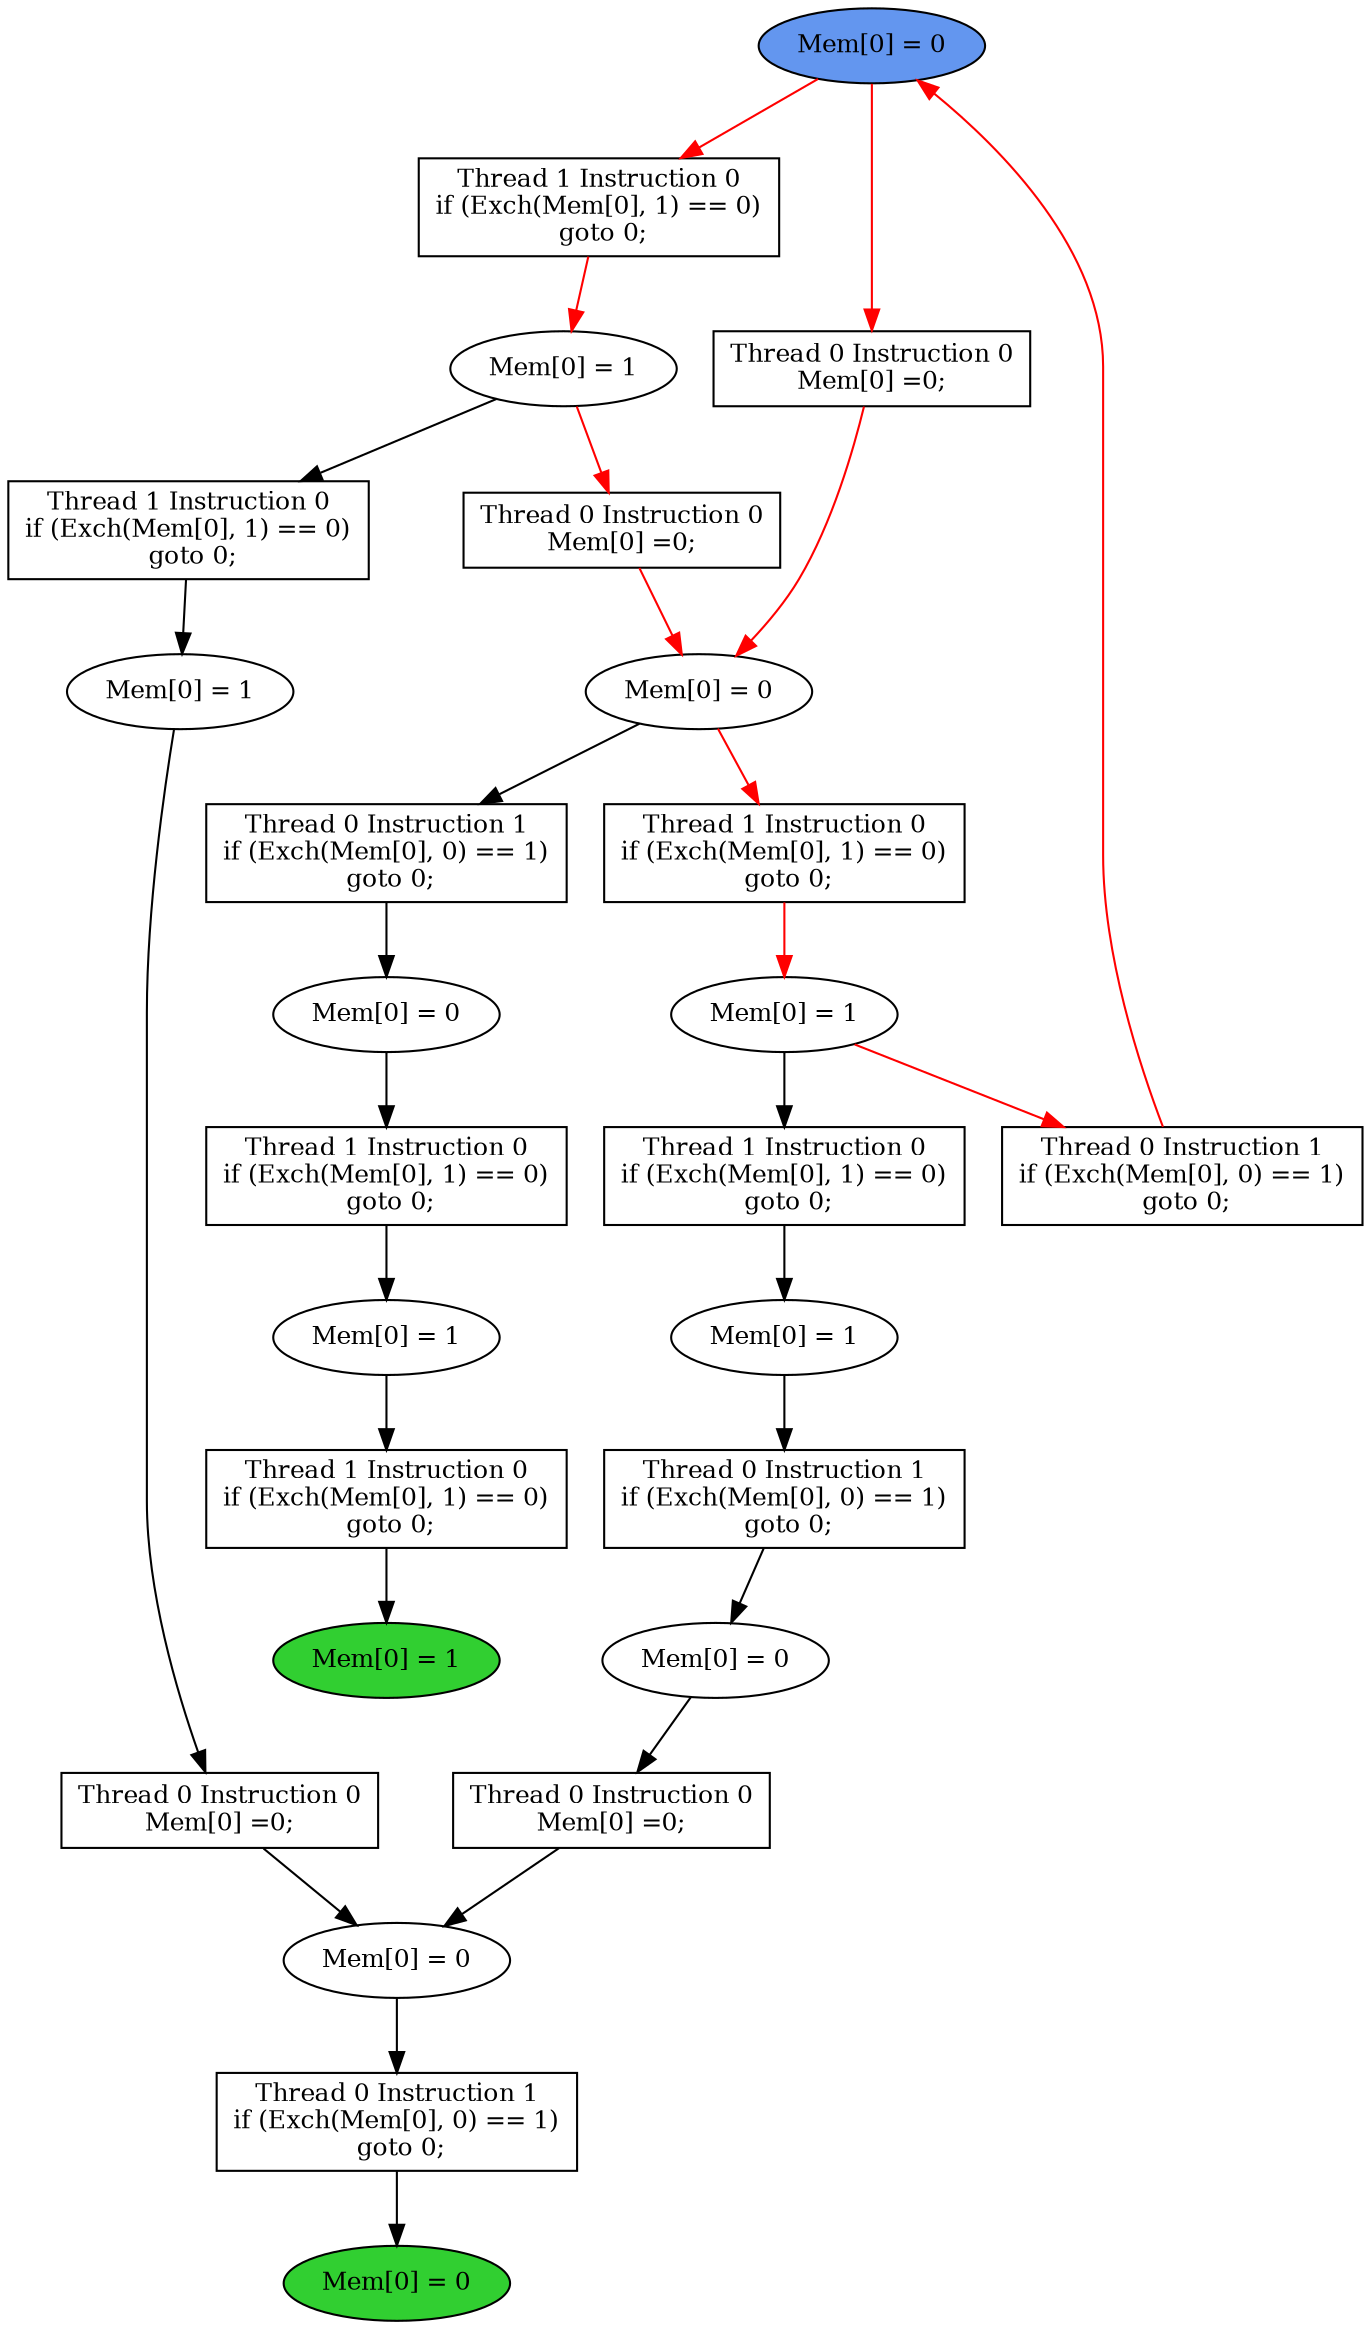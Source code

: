 digraph "graph" {
graph [fontsize=12]
node [fontsize=12]
edge [fontsize=12]
rankdir=TB;
"N20" -> "N19" [uuid = "<A0, END0>", color = "#000000", fontcolor = "#ffffff", style = "solid", label = "", dir = "forward", weight = "1"]
"N22" -> "N21" [uuid = "<A1, S8>", color = "#000000", fontcolor = "#ffffff", style = "solid", label = "", dir = "forward", weight = "1"]
"N14" -> "N10" [uuid = "<A2, S2>", color = "#000000", fontcolor = "#ffffff", style = "solid", label = "", dir = "forward", weight = "1"]
"N31" -> "N29" [uuid = "<A3, S1>", color = "#ff0000", fontcolor = "#ffffff", style = "solid", label = "", dir = "forward", weight = "1"]
"N30" -> "N29" [uuid = "<A4, S1>", color = "#ff0000", fontcolor = "#ffffff", style = "solid", label = "", dir = "forward", weight = "1"]
"N33" -> "N32" [uuid = "<A5, S0>", color = "#ff0000", fontcolor = "#ffffff", style = "solid", label = "", dir = "forward", weight = "1"]
"N18" -> "N17" [uuid = "<A6, S7>", color = "#000000", fontcolor = "#ffffff", style = "solid", label = "", dir = "forward", weight = "1"]
"N13" -> "N12" [uuid = "<A7, S6>", color = "#000000", fontcolor = "#ffffff", style = "solid", label = "", dir = "forward", weight = "1"]
"N28" -> "N27" [uuid = "<A8, S5>", color = "#ff0000", fontcolor = "#ffffff", style = "solid", label = "", dir = "forward", weight = "1"]
"N9" -> "N8" [uuid = "<A9, END1>", color = "#000000", fontcolor = "#ffffff", style = "solid", label = "", dir = "forward", weight = "1"]
"N24" -> "N23" [uuid = "<A10, S4>", color = "#000000", fontcolor = "#ffffff", style = "solid", label = "", dir = "forward", weight = "1"]
"N16" -> "N15" [uuid = "<A11, S3>", color = "#000000", fontcolor = "#ffffff", style = "solid", label = "", dir = "forward", weight = "1"]
"N36" -> "N26" [uuid = "<A12, START$0>", color = "#ff0000", fontcolor = "#ffffff", style = "solid", label = "", dir = "back", weight = "1"]
"N11" -> "N10" [uuid = "<A13, S2>", color = "#000000", fontcolor = "#ffffff", style = "solid", label = "", dir = "forward", weight = "1"]
"N21" -> "N20" [uuid = "<A0, S8>", color = "#000000", fontcolor = "#ffffff", style = "solid", label = "", dir = "forward", weight = "1"]
"N23" -> "N22" [uuid = "<A1, S4>", color = "#000000", fontcolor = "#ffffff", style = "solid", label = "", dir = "forward", weight = "1"]
"N15" -> "N14" [uuid = "<A2, S3>", color = "#000000", fontcolor = "#ffffff", style = "solid", label = "", dir = "forward", weight = "1"]
"N32" -> "N31" [uuid = "<A3, S0>", color = "#ff0000", fontcolor = "#ffffff", style = "solid", label = "", dir = "forward", weight = "1"]
"N36" -> "N30" [uuid = "<A4, START$0>", color = "#ff0000", fontcolor = "#ffffff", style = "solid", label = "", dir = "forward", weight = "1"]
"N36" -> "N33" [uuid = "<A5, START$0>", color = "#ff0000", fontcolor = "#ffffff", style = "solid", label = "", dir = "forward", weight = "1"]
"N27" -> "N18" [uuid = "<A6, S5>", color = "#000000", fontcolor = "#ffffff", style = "solid", label = "", dir = "forward", weight = "1"]
"N32" -> "N13" [uuid = "<A7, S0>", color = "#000000", fontcolor = "#ffffff", style = "solid", label = "", dir = "forward", weight = "1"]
"N29" -> "N28" [uuid = "<A8, S1>", color = "#ff0000", fontcolor = "#ffffff", style = "solid", label = "", dir = "forward", weight = "1"]
"N10" -> "N9" [uuid = "<A9, S2>", color = "#000000", fontcolor = "#ffffff", style = "solid", label = "", dir = "forward", weight = "1"]
"N29" -> "N24" [uuid = "<A10, S1>", color = "#000000", fontcolor = "#ffffff", style = "solid", label = "", dir = "forward", weight = "1"]
"N17" -> "N16" [uuid = "<A11, S7>", color = "#000000", fontcolor = "#ffffff", style = "solid", label = "", dir = "forward", weight = "1"]
"N27" -> "N26" [uuid = "<A12, S5>", color = "#ff0000", fontcolor = "#ffffff", style = "solid", label = "", dir = "forward", weight = "1"]
"N12" -> "N11" [uuid = "<A13, S6>", color = "#000000", fontcolor = "#ffffff", style = "solid", label = "", dir = "forward", weight = "1"]
"N8" [uuid="END1", label="Mem[0] = 0", fillcolor = "#31cf31", fontcolor = "#000000", shape = "ellipse", style = "filled, solid"]
"N9" [uuid="A9", label="Thread 0 Instruction 1
if (Exch(Mem[0], 0) == 1)
 goto 0;", fillcolor = "#ffffff", fontcolor = "#000000", shape = "box", style = "filled, solid"]
"N10" [uuid="S2", label="Mem[0] = 0", fillcolor = "#ffffff", fontcolor = "#000000", shape = "ellipse", style = "filled, solid"]
"N11" [uuid="A13", label="Thread 0 Instruction 0
Mem[0] =0;", fillcolor = "#ffffff", fontcolor = "#000000", shape = "box", style = "filled, solid"]
"N12" [uuid="S6", label="Mem[0] = 1", fillcolor = "#ffffff", fontcolor = "#000000", shape = "ellipse", style = "filled, solid"]
"N13" [uuid="A7", label="Thread 1 Instruction 0
if (Exch(Mem[0], 1) == 0)
 goto 0;", fillcolor = "#ffffff", fontcolor = "#000000", shape = "box", style = "filled, solid"]
"N14" [uuid="A2", label="Thread 0 Instruction 0
Mem[0] =0;", fillcolor = "#ffffff", fontcolor = "#000000", shape = "box", style = "filled, solid"]
"N15" [uuid="S3", label="Mem[0] = 0", fillcolor = "#ffffff", fontcolor = "#000000", shape = "ellipse", style = "filled, solid"]
"N16" [uuid="A11", label="Thread 0 Instruction 1
if (Exch(Mem[0], 0) == 1)
 goto 0;", fillcolor = "#ffffff", fontcolor = "#000000", shape = "box", style = "filled, solid"]
"N17" [uuid="S7", label="Mem[0] = 1", fillcolor = "#ffffff", fontcolor = "#000000", shape = "ellipse", style = "filled, solid"]
"N18" [uuid="A6", label="Thread 1 Instruction 0
if (Exch(Mem[0], 1) == 0)
 goto 0;", fillcolor = "#ffffff", fontcolor = "#000000", shape = "box", style = "filled, solid"]
"N19" [uuid="END0", label="Mem[0] = 1", fillcolor = "#31cf31", fontcolor = "#000000", shape = "ellipse", style = "filled, solid"]
"N20" [uuid="A0", label="Thread 1 Instruction 0
if (Exch(Mem[0], 1) == 0)
 goto 0;", fillcolor = "#ffffff", fontcolor = "#000000", shape = "box", style = "filled, solid"]
"N21" [uuid="S8", label="Mem[0] = 1", fillcolor = "#ffffff", fontcolor = "#000000", shape = "ellipse", style = "filled, solid"]
"N22" [uuid="A1", label="Thread 1 Instruction 0
if (Exch(Mem[0], 1) == 0)
 goto 0;", fillcolor = "#ffffff", fontcolor = "#000000", shape = "box", style = "filled, solid"]
"N23" [uuid="S4", label="Mem[0] = 0", fillcolor = "#ffffff", fontcolor = "#000000", shape = "ellipse", style = "filled, solid"]
"N24" [uuid="A10", label="Thread 0 Instruction 1
if (Exch(Mem[0], 0) == 1)
 goto 0;", fillcolor = "#ffffff", fontcolor = "#000000", shape = "box", style = "filled, solid"]
"N26" [uuid="A12", label="Thread 0 Instruction 1
if (Exch(Mem[0], 0) == 1)
 goto 0;", fillcolor = "#ffffff", fontcolor = "#000000", shape = "box", style = "filled, solid"]
"N27" [uuid="S5", label="Mem[0] = 1", fillcolor = "#ffffff", fontcolor = "#000000", shape = "ellipse", style = "filled, solid"]
"N28" [uuid="A8", label="Thread 1 Instruction 0
if (Exch(Mem[0], 1) == 0)
 goto 0;", fillcolor = "#ffffff", fontcolor = "#000000", shape = "box", style = "filled, solid"]
"N29" [uuid="S1", label="Mem[0] = 0", fillcolor = "#ffffff", fontcolor = "#000000", shape = "ellipse", style = "filled, solid"]
"N30" [uuid="A4", label="Thread 0 Instruction 0
Mem[0] =0;", fillcolor = "#ffffff", fontcolor = "#000000", shape = "box", style = "filled, solid"]
"N31" [uuid="A3", label="Thread 0 Instruction 0
Mem[0] =0;", fillcolor = "#ffffff", fontcolor = "#000000", shape = "box", style = "filled, solid"]
"N32" [uuid="S0", label="Mem[0] = 1", fillcolor = "#ffffff", fontcolor = "#000000", shape = "ellipse", style = "filled, solid"]
"N33" [uuid="A5", label="Thread 1 Instruction 0
if (Exch(Mem[0], 1) == 0)
 goto 0;", fillcolor = "#ffffff", fontcolor = "#000000", shape = "box", style = "filled, solid"]
"N36" [uuid="START$0", label="Mem[0] = 0", fillcolor = "#6396ef", fontcolor = "#000000", shape = "ellipse", style = "filled, solid"]
}